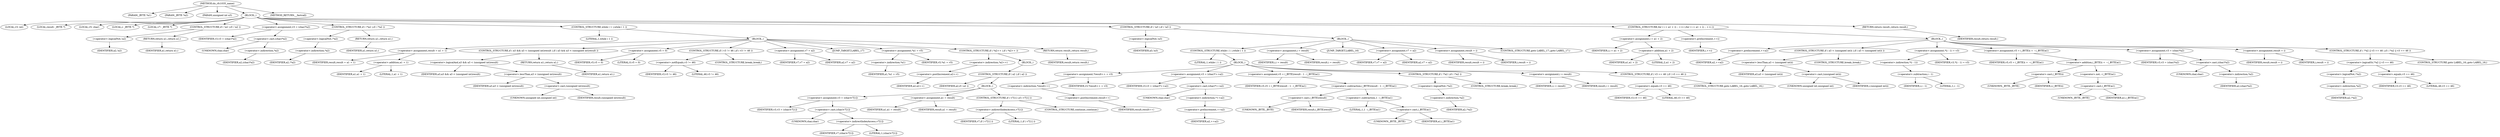 digraph do_rfc1035_name {  
"1000106" [label = "(METHOD,do_rfc1035_name)" ]
"1000107" [label = "(PARAM,_BYTE *a1)" ]
"1000108" [label = "(PARAM,_BYTE *a2)" ]
"1000109" [label = "(PARAM,unsigned int a3)" ]
"1000110" [label = "(BLOCK,,)" ]
"1000111" [label = "(LOCAL,v3: int)" ]
"1000112" [label = "(LOCAL,result: _BYTE *)" ]
"1000113" [label = "(LOCAL,v5: char)" ]
"1000114" [label = "(LOCAL,i: _BYTE *)" ]
"1000115" [label = "(LOCAL,v7: _BYTE *)" ]
"1000116" [label = "(CONTROL_STRUCTURE,if ( !a2 ),if ( !a2 ))" ]
"1000117" [label = "(<operator>.logicalNot,!a2)" ]
"1000118" [label = "(IDENTIFIER,a2,!a2)" ]
"1000119" [label = "(RETURN,return a1;,return a1;)" ]
"1000120" [label = "(IDENTIFIER,a1,return a1;)" ]
"1000121" [label = "(<operator>.assignment,v3 = (char)*a2)" ]
"1000122" [label = "(IDENTIFIER,v3,v3 = (char)*a2)" ]
"1000123" [label = "(<operator>.cast,(char)*a2)" ]
"1000124" [label = "(UNKNOWN,char,char)" ]
"1000125" [label = "(<operator>.indirection,*a2)" ]
"1000126" [label = "(IDENTIFIER,a2,(char)*a2)" ]
"1000127" [label = "(CONTROL_STRUCTURE,if ( !*a2 ),if ( !*a2 ))" ]
"1000128" [label = "(<operator>.logicalNot,!*a2)" ]
"1000129" [label = "(<operator>.indirection,*a2)" ]
"1000130" [label = "(IDENTIFIER,a2,!*a2)" ]
"1000131" [label = "(RETURN,return a1;,return a1;)" ]
"1000132" [label = "(IDENTIFIER,a1,return a1;)" ]
"1000133" [label = "(CONTROL_STRUCTURE,while ( 1 ),while ( 1 ))" ]
"1000134" [label = "(LITERAL,1,while ( 1 ))" ]
"1000135" [label = "(BLOCK,,)" ]
"1000136" [label = "(<operator>.assignment,result = a1 + 1)" ]
"1000137" [label = "(IDENTIFIER,result,result = a1 + 1)" ]
"1000138" [label = "(<operator>.addition,a1 + 1)" ]
"1000139" [label = "(IDENTIFIER,a1,a1 + 1)" ]
"1000140" [label = "(LITERAL,1,a1 + 1)" ]
"1000141" [label = "(CONTROL_STRUCTURE,if ( a3 && a3 < (unsigned int)result ),if ( a3 && a3 < (unsigned int)result ))" ]
"1000142" [label = "(<operator>.logicalAnd,a3 && a3 < (unsigned int)result)" ]
"1000143" [label = "(IDENTIFIER,a3,a3 && a3 < (unsigned int)result)" ]
"1000144" [label = "(<operator>.lessThan,a3 < (unsigned int)result)" ]
"1000145" [label = "(IDENTIFIER,a3,a3 < (unsigned int)result)" ]
"1000146" [label = "(<operator>.cast,(unsigned int)result)" ]
"1000147" [label = "(UNKNOWN,unsigned int,unsigned int)" ]
"1000148" [label = "(IDENTIFIER,result,(unsigned int)result)" ]
"1000149" [label = "(RETURN,return a1;,return a1;)" ]
"1000150" [label = "(IDENTIFIER,a1,return a1;)" ]
"1000151" [label = "(<operator>.assignment,v5 = 0)" ]
"1000152" [label = "(IDENTIFIER,v5,v5 = 0)" ]
"1000153" [label = "(LITERAL,0,v5 = 0)" ]
"1000154" [label = "(CONTROL_STRUCTURE,if ( v3 != 46 ),if ( v3 != 46 ))" ]
"1000155" [label = "(<operator>.notEquals,v3 != 46)" ]
"1000156" [label = "(IDENTIFIER,v3,v3 != 46)" ]
"1000157" [label = "(LITERAL,46,v3 != 46)" ]
"1000158" [label = "(CONTROL_STRUCTURE,break;,break;)" ]
"1000159" [label = "(<operator>.assignment,v7 = a2)" ]
"1000160" [label = "(IDENTIFIER,v7,v7 = a2)" ]
"1000161" [label = "(IDENTIFIER,a2,v7 = a2)" ]
"1000162" [label = "(JUMP_TARGET,LABEL_17)" ]
"1000163" [label = "(<operator>.assignment,*a1 = v5)" ]
"1000164" [label = "(<operator>.indirection,*a1)" ]
"1000165" [label = "(IDENTIFIER,a1,*a1 = v5)" ]
"1000166" [label = "(IDENTIFIER,v5,*a1 = v5)" ]
"1000167" [label = "(CONTROL_STRUCTURE,if ( *a2++ ),if ( *a2++ ))" ]
"1000168" [label = "(<operator>.indirection,*a2++)" ]
"1000169" [label = "(<operator>.postIncrement,a2++)" ]
"1000170" [label = "(IDENTIFIER,a2,a2++)" ]
"1000171" [label = "(BLOCK,,)" ]
"1000172" [label = "(CONTROL_STRUCTURE,if ( a2 ),if ( a2 ))" ]
"1000173" [label = "(IDENTIFIER,a2,if ( a2 ))" ]
"1000174" [label = "(BLOCK,,)" ]
"1000175" [label = "(<operator>.assignment,v3 = (char)v7[1])" ]
"1000176" [label = "(IDENTIFIER,v3,v3 = (char)v7[1])" ]
"1000177" [label = "(<operator>.cast,(char)v7[1])" ]
"1000178" [label = "(UNKNOWN,char,char)" ]
"1000179" [label = "(<operator>.indirectIndexAccess,v7[1])" ]
"1000180" [label = "(IDENTIFIER,v7,(char)v7[1])" ]
"1000181" [label = "(LITERAL,1,(char)v7[1])" ]
"1000182" [label = "(<operator>.assignment,a1 = result)" ]
"1000183" [label = "(IDENTIFIER,a1,a1 = result)" ]
"1000184" [label = "(IDENTIFIER,result,a1 = result)" ]
"1000185" [label = "(CONTROL_STRUCTURE,if ( v7[1] ),if ( v7[1] ))" ]
"1000186" [label = "(<operator>.indirectIndexAccess,v7[1])" ]
"1000187" [label = "(IDENTIFIER,v7,if ( v7[1] ))" ]
"1000188" [label = "(LITERAL,1,if ( v7[1] ))" ]
"1000189" [label = "(CONTROL_STRUCTURE,continue;,continue;)" ]
"1000190" [label = "(RETURN,return result;,return result;)" ]
"1000191" [label = "(IDENTIFIER,result,return result;)" ]
"1000192" [label = "(CONTROL_STRUCTURE,if ( !a3 ),if ( !a3 ))" ]
"1000193" [label = "(<operator>.logicalNot,!a3)" ]
"1000194" [label = "(IDENTIFIER,a3,!a3)" ]
"1000195" [label = "(BLOCK,,)" ]
"1000196" [label = "(CONTROL_STRUCTURE,while ( 1 ),while ( 1 ))" ]
"1000197" [label = "(LITERAL,1,while ( 1 ))" ]
"1000198" [label = "(BLOCK,,)" ]
"1000199" [label = "(<operator>.assignment,*result++ = v3)" ]
"1000200" [label = "(<operator>.indirection,*result++)" ]
"1000201" [label = "(<operator>.postIncrement,result++)" ]
"1000202" [label = "(IDENTIFIER,result,result++)" ]
"1000203" [label = "(IDENTIFIER,v3,*result++ = v3)" ]
"1000204" [label = "(<operator>.assignment,v3 = (char)*++a2)" ]
"1000205" [label = "(IDENTIFIER,v3,v3 = (char)*++a2)" ]
"1000206" [label = "(<operator>.cast,(char)*++a2)" ]
"1000207" [label = "(UNKNOWN,char,char)" ]
"1000208" [label = "(<operator>.indirection,*++a2)" ]
"1000209" [label = "(<operator>.preIncrement,++a2)" ]
"1000210" [label = "(IDENTIFIER,a2,++a2)" ]
"1000211" [label = "(<operator>.assignment,v5 = (_BYTE)result - 1 - (_BYTE)a1)" ]
"1000212" [label = "(IDENTIFIER,v5,v5 = (_BYTE)result - 1 - (_BYTE)a1)" ]
"1000213" [label = "(<operator>.subtraction,(_BYTE)result - 1 - (_BYTE)a1)" ]
"1000214" [label = "(<operator>.cast,(_BYTE)result)" ]
"1000215" [label = "(UNKNOWN,_BYTE,_BYTE)" ]
"1000216" [label = "(IDENTIFIER,result,(_BYTE)result)" ]
"1000217" [label = "(<operator>.subtraction,1 - (_BYTE)a1)" ]
"1000218" [label = "(LITERAL,1,1 - (_BYTE)a1)" ]
"1000219" [label = "(<operator>.cast,(_BYTE)a1)" ]
"1000220" [label = "(UNKNOWN,_BYTE,_BYTE)" ]
"1000221" [label = "(IDENTIFIER,a1,(_BYTE)a1)" ]
"1000222" [label = "(CONTROL_STRUCTURE,if ( !*a2 ),if ( !*a2 ))" ]
"1000223" [label = "(<operator>.logicalNot,!*a2)" ]
"1000224" [label = "(<operator>.indirection,*a2)" ]
"1000225" [label = "(IDENTIFIER,a2,!*a2)" ]
"1000226" [label = "(CONTROL_STRUCTURE,break;,break;)" ]
"1000227" [label = "(<operator>.assignment,i = result)" ]
"1000228" [label = "(IDENTIFIER,i,i = result)" ]
"1000229" [label = "(IDENTIFIER,result,i = result)" ]
"1000230" [label = "(CONTROL_STRUCTURE,if ( v3 == 46 ),if ( v3 == 46 ))" ]
"1000231" [label = "(<operator>.equals,v3 == 46)" ]
"1000232" [label = "(IDENTIFIER,v3,v3 == 46)" ]
"1000233" [label = "(LITERAL,46,v3 == 46)" ]
"1000234" [label = "(CONTROL_STRUCTURE,goto LABEL_16;,goto LABEL_16;)" ]
"1000235" [label = "(<operator>.assignment,i = result)" ]
"1000236" [label = "(IDENTIFIER,i,i = result)" ]
"1000237" [label = "(IDENTIFIER,result,i = result)" ]
"1000238" [label = "(JUMP_TARGET,LABEL_16)" ]
"1000239" [label = "(<operator>.assignment,v7 = a2)" ]
"1000240" [label = "(IDENTIFIER,v7,v7 = a2)" ]
"1000241" [label = "(IDENTIFIER,a2,v7 = a2)" ]
"1000242" [label = "(<operator>.assignment,result = i)" ]
"1000243" [label = "(IDENTIFIER,result,result = i)" ]
"1000244" [label = "(IDENTIFIER,i,result = i)" ]
"1000245" [label = "(CONTROL_STRUCTURE,goto LABEL_17;,goto LABEL_17;)" ]
"1000246" [label = "(CONTROL_STRUCTURE,for ( i = a1 + 2; ; ++i ),for ( i = a1 + 2; ; ++i ))" ]
"1000247" [label = "(<operator>.assignment,i = a1 + 2)" ]
"1000248" [label = "(IDENTIFIER,i,i = a1 + 2)" ]
"1000249" [label = "(<operator>.addition,a1 + 2)" ]
"1000250" [label = "(IDENTIFIER,a1,a1 + 2)" ]
"1000251" [label = "(LITERAL,2,a1 + 2)" ]
"1000252" [label = "(<operator>.preIncrement,++i)" ]
"1000253" [label = "(IDENTIFIER,i,++i)" ]
"1000254" [label = "(BLOCK,,)" ]
"1000255" [label = "(<operator>.preIncrement,++a2)" ]
"1000256" [label = "(IDENTIFIER,a2,++a2)" ]
"1000257" [label = "(CONTROL_STRUCTURE,if ( a3 < (unsigned int)i ),if ( a3 < (unsigned int)i ))" ]
"1000258" [label = "(<operator>.lessThan,a3 < (unsigned int)i)" ]
"1000259" [label = "(IDENTIFIER,a3,a3 < (unsigned int)i)" ]
"1000260" [label = "(<operator>.cast,(unsigned int)i)" ]
"1000261" [label = "(UNKNOWN,unsigned int,unsigned int)" ]
"1000262" [label = "(IDENTIFIER,i,(unsigned int)i)" ]
"1000263" [label = "(CONTROL_STRUCTURE,break;,break;)" ]
"1000264" [label = "(<operator>.assignment,*(i - 1) = v3)" ]
"1000265" [label = "(<operator>.indirection,*(i - 1))" ]
"1000266" [label = "(<operator>.subtraction,i - 1)" ]
"1000267" [label = "(IDENTIFIER,i,i - 1)" ]
"1000268" [label = "(LITERAL,1,i - 1)" ]
"1000269" [label = "(IDENTIFIER,v3,*(i - 1) = v3)" ]
"1000270" [label = "(<operator>.assignment,v5 = (_BYTE)i + ~(_BYTE)a1)" ]
"1000271" [label = "(IDENTIFIER,v5,v5 = (_BYTE)i + ~(_BYTE)a1)" ]
"1000272" [label = "(<operator>.addition,(_BYTE)i + ~(_BYTE)a1)" ]
"1000273" [label = "(<operator>.cast,(_BYTE)i)" ]
"1000274" [label = "(UNKNOWN,_BYTE,_BYTE)" ]
"1000275" [label = "(IDENTIFIER,i,(_BYTE)i)" ]
"1000276" [label = "(<operator>.not,~(_BYTE)a1)" ]
"1000277" [label = "(<operator>.cast,(_BYTE)a1)" ]
"1000278" [label = "(UNKNOWN,_BYTE,_BYTE)" ]
"1000279" [label = "(IDENTIFIER,a1,(_BYTE)a1)" ]
"1000280" [label = "(<operator>.assignment,v3 = (char)*a2)" ]
"1000281" [label = "(IDENTIFIER,v3,v3 = (char)*a2)" ]
"1000282" [label = "(<operator>.cast,(char)*a2)" ]
"1000283" [label = "(UNKNOWN,char,char)" ]
"1000284" [label = "(<operator>.indirection,*a2)" ]
"1000285" [label = "(IDENTIFIER,a2,(char)*a2)" ]
"1000286" [label = "(<operator>.assignment,result = i)" ]
"1000287" [label = "(IDENTIFIER,result,result = i)" ]
"1000288" [label = "(IDENTIFIER,i,result = i)" ]
"1000289" [label = "(CONTROL_STRUCTURE,if ( !*a2 || v3 == 46 ),if ( !*a2 || v3 == 46 ))" ]
"1000290" [label = "(<operator>.logicalOr,!*a2 || v3 == 46)" ]
"1000291" [label = "(<operator>.logicalNot,!*a2)" ]
"1000292" [label = "(<operator>.indirection,*a2)" ]
"1000293" [label = "(IDENTIFIER,a2,!*a2)" ]
"1000294" [label = "(<operator>.equals,v3 == 46)" ]
"1000295" [label = "(IDENTIFIER,v3,v3 == 46)" ]
"1000296" [label = "(LITERAL,46,v3 == 46)" ]
"1000297" [label = "(CONTROL_STRUCTURE,goto LABEL_16;,goto LABEL_16;)" ]
"1000298" [label = "(RETURN,return result;,return result;)" ]
"1000299" [label = "(IDENTIFIER,result,return result;)" ]
"1000300" [label = "(METHOD_RETURN,__fastcall)" ]
  "1000106" -> "1000107" 
  "1000106" -> "1000108" 
  "1000106" -> "1000109" 
  "1000106" -> "1000110" 
  "1000106" -> "1000300" 
  "1000110" -> "1000111" 
  "1000110" -> "1000112" 
  "1000110" -> "1000113" 
  "1000110" -> "1000114" 
  "1000110" -> "1000115" 
  "1000110" -> "1000116" 
  "1000110" -> "1000121" 
  "1000110" -> "1000127" 
  "1000110" -> "1000133" 
  "1000110" -> "1000192" 
  "1000110" -> "1000246" 
  "1000110" -> "1000298" 
  "1000116" -> "1000117" 
  "1000116" -> "1000119" 
  "1000117" -> "1000118" 
  "1000119" -> "1000120" 
  "1000121" -> "1000122" 
  "1000121" -> "1000123" 
  "1000123" -> "1000124" 
  "1000123" -> "1000125" 
  "1000125" -> "1000126" 
  "1000127" -> "1000128" 
  "1000127" -> "1000131" 
  "1000128" -> "1000129" 
  "1000129" -> "1000130" 
  "1000131" -> "1000132" 
  "1000133" -> "1000134" 
  "1000133" -> "1000135" 
  "1000135" -> "1000136" 
  "1000135" -> "1000141" 
  "1000135" -> "1000151" 
  "1000135" -> "1000154" 
  "1000135" -> "1000159" 
  "1000135" -> "1000162" 
  "1000135" -> "1000163" 
  "1000135" -> "1000167" 
  "1000135" -> "1000190" 
  "1000136" -> "1000137" 
  "1000136" -> "1000138" 
  "1000138" -> "1000139" 
  "1000138" -> "1000140" 
  "1000141" -> "1000142" 
  "1000141" -> "1000149" 
  "1000142" -> "1000143" 
  "1000142" -> "1000144" 
  "1000144" -> "1000145" 
  "1000144" -> "1000146" 
  "1000146" -> "1000147" 
  "1000146" -> "1000148" 
  "1000149" -> "1000150" 
  "1000151" -> "1000152" 
  "1000151" -> "1000153" 
  "1000154" -> "1000155" 
  "1000154" -> "1000158" 
  "1000155" -> "1000156" 
  "1000155" -> "1000157" 
  "1000159" -> "1000160" 
  "1000159" -> "1000161" 
  "1000163" -> "1000164" 
  "1000163" -> "1000166" 
  "1000164" -> "1000165" 
  "1000167" -> "1000168" 
  "1000167" -> "1000171" 
  "1000168" -> "1000169" 
  "1000169" -> "1000170" 
  "1000171" -> "1000172" 
  "1000172" -> "1000173" 
  "1000172" -> "1000174" 
  "1000174" -> "1000175" 
  "1000174" -> "1000182" 
  "1000174" -> "1000185" 
  "1000175" -> "1000176" 
  "1000175" -> "1000177" 
  "1000177" -> "1000178" 
  "1000177" -> "1000179" 
  "1000179" -> "1000180" 
  "1000179" -> "1000181" 
  "1000182" -> "1000183" 
  "1000182" -> "1000184" 
  "1000185" -> "1000186" 
  "1000185" -> "1000189" 
  "1000186" -> "1000187" 
  "1000186" -> "1000188" 
  "1000190" -> "1000191" 
  "1000192" -> "1000193" 
  "1000192" -> "1000195" 
  "1000193" -> "1000194" 
  "1000195" -> "1000196" 
  "1000195" -> "1000235" 
  "1000195" -> "1000238" 
  "1000195" -> "1000239" 
  "1000195" -> "1000242" 
  "1000195" -> "1000245" 
  "1000196" -> "1000197" 
  "1000196" -> "1000198" 
  "1000198" -> "1000199" 
  "1000198" -> "1000204" 
  "1000198" -> "1000211" 
  "1000198" -> "1000222" 
  "1000198" -> "1000227" 
  "1000198" -> "1000230" 
  "1000199" -> "1000200" 
  "1000199" -> "1000203" 
  "1000200" -> "1000201" 
  "1000201" -> "1000202" 
  "1000204" -> "1000205" 
  "1000204" -> "1000206" 
  "1000206" -> "1000207" 
  "1000206" -> "1000208" 
  "1000208" -> "1000209" 
  "1000209" -> "1000210" 
  "1000211" -> "1000212" 
  "1000211" -> "1000213" 
  "1000213" -> "1000214" 
  "1000213" -> "1000217" 
  "1000214" -> "1000215" 
  "1000214" -> "1000216" 
  "1000217" -> "1000218" 
  "1000217" -> "1000219" 
  "1000219" -> "1000220" 
  "1000219" -> "1000221" 
  "1000222" -> "1000223" 
  "1000222" -> "1000226" 
  "1000223" -> "1000224" 
  "1000224" -> "1000225" 
  "1000227" -> "1000228" 
  "1000227" -> "1000229" 
  "1000230" -> "1000231" 
  "1000230" -> "1000234" 
  "1000231" -> "1000232" 
  "1000231" -> "1000233" 
  "1000235" -> "1000236" 
  "1000235" -> "1000237" 
  "1000239" -> "1000240" 
  "1000239" -> "1000241" 
  "1000242" -> "1000243" 
  "1000242" -> "1000244" 
  "1000246" -> "1000247" 
  "1000246" -> "1000252" 
  "1000246" -> "1000254" 
  "1000247" -> "1000248" 
  "1000247" -> "1000249" 
  "1000249" -> "1000250" 
  "1000249" -> "1000251" 
  "1000252" -> "1000253" 
  "1000254" -> "1000255" 
  "1000254" -> "1000257" 
  "1000254" -> "1000264" 
  "1000254" -> "1000270" 
  "1000254" -> "1000280" 
  "1000254" -> "1000286" 
  "1000254" -> "1000289" 
  "1000255" -> "1000256" 
  "1000257" -> "1000258" 
  "1000257" -> "1000263" 
  "1000258" -> "1000259" 
  "1000258" -> "1000260" 
  "1000260" -> "1000261" 
  "1000260" -> "1000262" 
  "1000264" -> "1000265" 
  "1000264" -> "1000269" 
  "1000265" -> "1000266" 
  "1000266" -> "1000267" 
  "1000266" -> "1000268" 
  "1000270" -> "1000271" 
  "1000270" -> "1000272" 
  "1000272" -> "1000273" 
  "1000272" -> "1000276" 
  "1000273" -> "1000274" 
  "1000273" -> "1000275" 
  "1000276" -> "1000277" 
  "1000277" -> "1000278" 
  "1000277" -> "1000279" 
  "1000280" -> "1000281" 
  "1000280" -> "1000282" 
  "1000282" -> "1000283" 
  "1000282" -> "1000284" 
  "1000284" -> "1000285" 
  "1000286" -> "1000287" 
  "1000286" -> "1000288" 
  "1000289" -> "1000290" 
  "1000289" -> "1000297" 
  "1000290" -> "1000291" 
  "1000290" -> "1000294" 
  "1000291" -> "1000292" 
  "1000292" -> "1000293" 
  "1000294" -> "1000295" 
  "1000294" -> "1000296" 
  "1000298" -> "1000299" 
}
